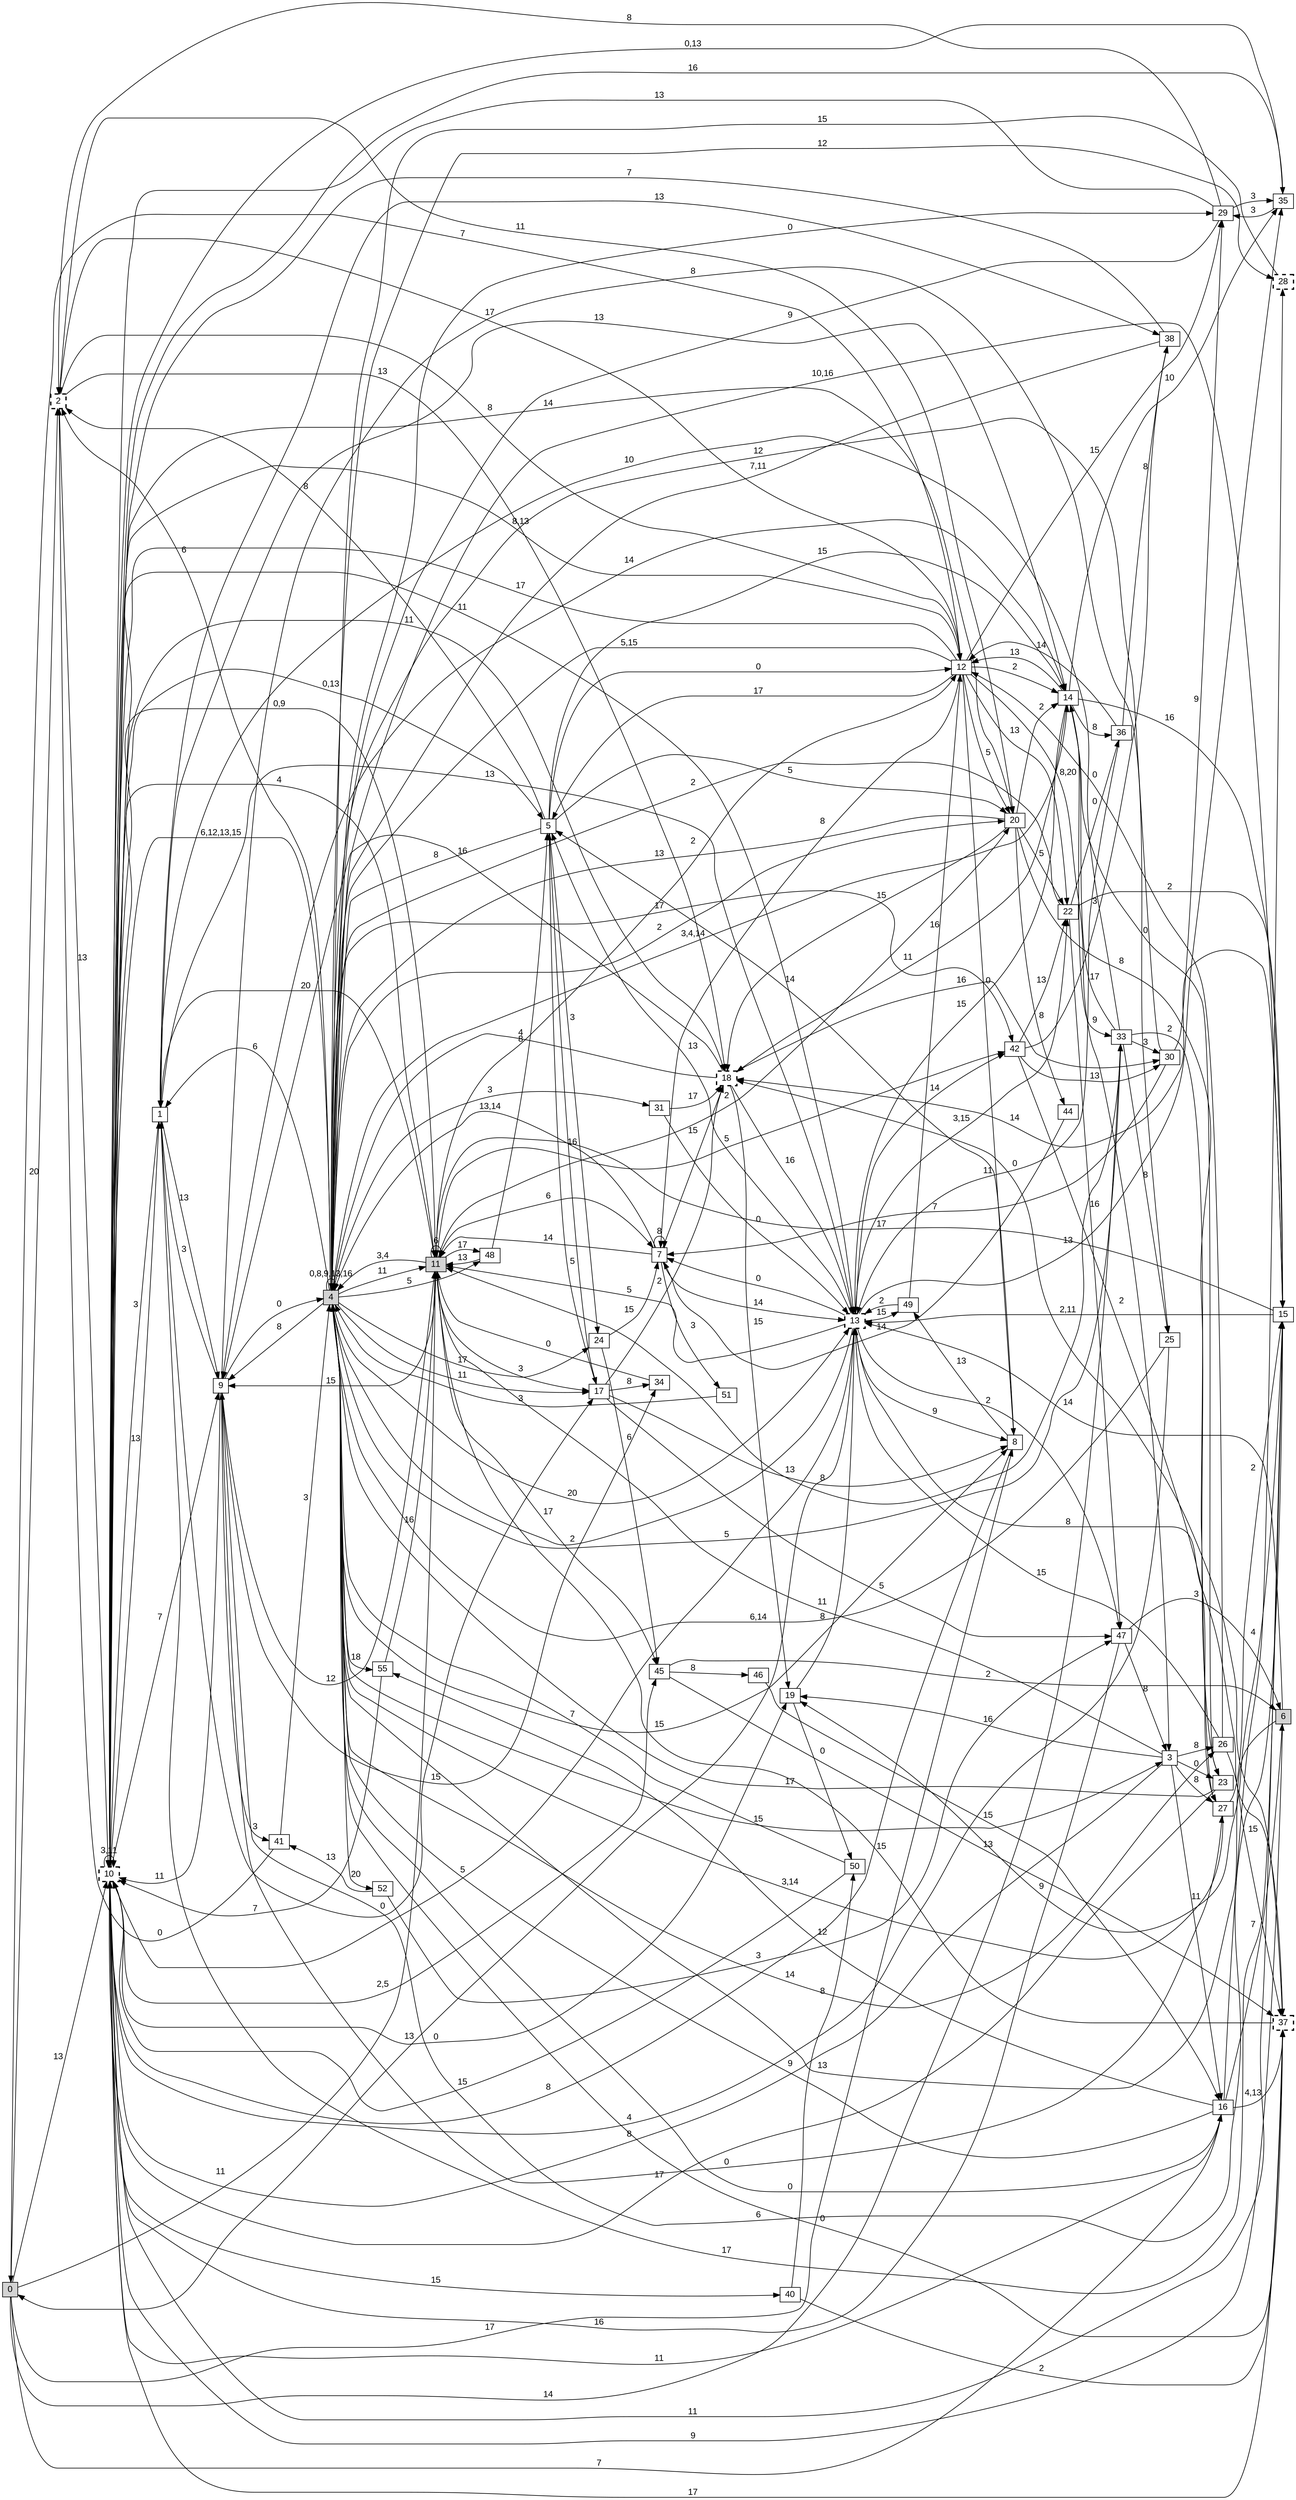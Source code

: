 digraph "NDFA" {
  rankdir=LR
  node [shape=box width=0.1 height=0.1 fontname=Arial]
  edge [fontname=Arial]
/* Estados */
 s0 [label="0" style="filled"] /* I:1 F:0 D:0 */
 s1 [label="1" ] /* I:0 F:0 D:0 */
 s2 [label="2" style="bold,dashed"] /* I:0 F:1 D:0 */
 s3 [label="3" ] /* I:0 F:0 D:0 */
 s4 [label="4" style="filled"] /* I:1 F:0 D:0 */
 s5 [label="5" ] /* I:0 F:0 D:0 */
 s6 [label="6" style="filled"] /* I:1 F:0 D:0 */
 s7 [label="7" ] /* I:0 F:0 D:0 */
 s8 [label="8" ] /* I:0 F:0 D:0 */
 s9 [label="9" ] /* I:0 F:0 D:0 */
 s10 [label="10" style="bold,dashed"] /* I:0 F:1 D:0 */
 s11 [label="11" style="filled"] /* I:1 F:0 D:0 */
 s12 [label="12" ] /* I:0 F:0 D:0 */
 s13 [label="13" style="bold,dashed"] /* I:0 F:1 D:0 */
 s14 [label="14" ] /* I:0 F:0 D:0 */
 s15 [label="15" ] /* I:0 F:0 D:0 */
 s16 [label="16" ] /* I:0 F:0 D:0 */
 s17 [label="17" ] /* I:0 F:0 D:0 */
 s18 [label="18" style="bold,dashed"] /* I:0 F:1 D:0 */
 s19 [label="19" ] /* I:0 F:0 D:0 */
 s20 [label="20" ] /* I:0 F:0 D:0 */
 s22 [label="22" ] /* I:0 F:0 D:0 */
 s23 [label="23" ] /* I:0 F:0 D:0 */
 s24 [label="24" ] /* I:0 F:0 D:0 */
 s25 [label="25" ] /* I:0 F:0 D:0 */
 s26 [label="26" ] /* I:0 F:0 D:0 */
 s27 [label="27" ] /* I:0 F:0 D:0 */
 s28 [label="28" style="bold,dashed"] /* I:0 F:1 D:0 */
 s29 [label="29" ] /* I:0 F:0 D:0 */
 s30 [label="30" ] /* I:0 F:0 D:0 */
 s31 [label="31" ] /* I:0 F:0 D:0 */
 s33 [label="33" ] /* I:0 F:0 D:0 */
 s34 [label="34" ] /* I:0 F:0 D:0 */
 s35 [label="35" ] /* I:0 F:0 D:0 */
 s36 [label="36" ] /* I:0 F:0 D:0 */
 s37 [label="37" style="bold,dashed"] /* I:0 F:1 D:0 */
 s38 [label="38" ] /* I:0 F:0 D:0 */
 s40 [label="40" ] /* I:0 F:0 D:0 */
 s41 [label="41" ] /* I:0 F:0 D:0 */
 s42 [label="42" ] /* I:0 F:0 D:0 */
 s44 [label="44" ] /* I:0 F:0 D:0 */
 s45 [label="45" ] /* I:0 F:0 D:0 */
 s46 [label="46" ] /* I:0 F:0 D:0 */
 s47 [label="47" ] /* I:0 F:0 D:0 */
 s48 [label="48" ] /* I:0 F:0 D:0 */
 s49 [label="49" ] /* I:0 F:0 D:0 */
 s50 [label="50" ] /* I:0 F:0 D:0 */
 s51 [label="51" ] /* I:0 F:0 D:0 */
 s52 [label="52" ] /* I:0 F:0 D:0 */
 s55 [label="55" ] /* I:0 F:0 D:0 */
/* Transiciones */
  s0 -> s2 [label="20"]
  s0 -> s8 [label="17"]
  s0 -> s10 [label="13"]
  s0 -> s11 [label="11"]
  s0 -> s16 [label="7"]
  s0 -> s33 [label="14"]
  s1 -> s9 [label="13"]
  s1 -> s10 [label="3"]
  s1 -> s13 [label="13"]
  s1 -> s14 [label="13"]
  s1 -> s15 [label="17"]
  s1 -> s17 [label="0"]
  s1 -> s38 [label="13"]
  s2 -> s10 [label="13"]
  s2 -> s12 [label="8"]
  s2 -> s18 [label="13"]
  s2 -> s20 [label="11"]
  s3 -> s10 [label="8"]
  s3 -> s11 [label="11"]
  s3 -> s16 [label="11"]
  s3 -> s19 [label="16"]
  s3 -> s23 [label="0"]
  s3 -> s26 [label="8"]
  s3 -> s27 [label="8"]
  s4 -> s1 [label="6"]
  s4 -> s2 [label="6"]
  s4 -> s3 [label="15"]
  s4 -> s4 [label="0,8,9,13,16"]
  s4 -> s8 [label="15"]
  s4 -> s9 [label="8"]
  s4 -> s10 [label="6,12,13,15"]
  s4 -> s11 [label="11"]
  s4 -> s13 [label="20"]
  s4 -> s14 [label="3,4,14"]
  s4 -> s15 [label="10,16"]
  s4 -> s16 [label="0"]
  s4 -> s17 [label="11"]
  s4 -> s20 [label="2"]
  s4 -> s24 [label="17"]
  s4 -> s26 [label="14"]
  s4 -> s28 [label="12"]
  s4 -> s29 [label="0"]
  s4 -> s31 [label="3"]
  s4 -> s33 [label="5"]
  s4 -> s42 [label="17"]
  s4 -> s48 [label="5"]
  s4 -> s52 [label="20"]
  s4 -> s55 [label="18"]
  s5 -> s2 [label="8"]
  s5 -> s4 [label="8"]
  s5 -> s12 [label="0"]
  s5 -> s14 [label="15"]
  s5 -> s17 [label="16"]
  s5 -> s20 [label="5"]
  s5 -> s24 [label="3"]
  s6 -> s4 [label="13"]
  s6 -> s10 [label="9"]
  s6 -> s13 [label="14"]
  s7 -> s4 [label="13,14"]
  s7 -> s7 [label="8"]
  s7 -> s11 [label="14"]
  s7 -> s13 [label="14"]
  s7 -> s18 [label="15"]
  s7 -> s51 [label="3"]
  s8 -> s5 [label="14"]
  s8 -> s10 [label="8"]
  s8 -> s49 [label="13"]
  s9 -> s1 [label="3"]
  s9 -> s4 [label="0"]
  s9 -> s10 [label="11"]
  s9 -> s11 [label="12"]
  s9 -> s25 [label="8"]
  s9 -> s27 [label="0"]
  s9 -> s34 [label="15"]
  s9 -> s41 [label="3"]
  s10 -> s1 [label="13"]
  s10 -> s5 [label="0,13"]
  s10 -> s9 [label="7"]
  s10 -> s10 [label="3,11"]
  s10 -> s11 [label="4"]
  s10 -> s12 [label="8,13"]
  s10 -> s13 [label="11"]
  s10 -> s18 [label="11"]
  s10 -> s19 [label="0"]
  s10 -> s20 [label="14"]
  s10 -> s35 [label="16"]
  s10 -> s40 [label="15"]
  s10 -> s45 [label="2,5"]
  s11 -> s1 [label="20"]
  s11 -> s4 [label="3,4"]
  s11 -> s7 [label="6"]
  s11 -> s9 [label="15"]
  s11 -> s10 [label="0,9"]
  s11 -> s11 [label="6"]
  s11 -> s12 [label="2"]
  s11 -> s17 [label="3"]
  s11 -> s20 [label="2"]
  s11 -> s42 [label="5"]
  s11 -> s45 [label="17"]
  s11 -> s48 [label="17"]
  s12 -> s0 [label="7"]
  s12 -> s2 [label="17"]
  s12 -> s3 [label="8,20"]
  s12 -> s4 [label="5,15"]
  s12 -> s5 [label="17"]
  s12 -> s7 [label="8"]
  s12 -> s8 [label="0"]
  s12 -> s10 [label="17"]
  s12 -> s14 [label="2"]
  s12 -> s20 [label="5"]
  s12 -> s22 [label="13"]
  s12 -> s29 [label="15"]
  s13 -> s0 [label="13"]
  s13 -> s4 [label="2"]
  s13 -> s5 [label="13"]
  s13 -> s7 [label="0"]
  s13 -> s8 [label="9"]
  s13 -> s10 [label="5"]
  s13 -> s11 [label="5"]
  s13 -> s22 [label="3,15"]
  s13 -> s35 [label="13"]
  s13 -> s37 [label="8"]
  s13 -> s42 [label="14"]
  s13 -> s47 [label="2"]
  s13 -> s49 [label="15"]
  s14 -> s9 [label="14"]
  s14 -> s12 [label="13"]
  s14 -> s13 [label="15"]
  s14 -> s15 [label="16"]
  s14 -> s18 [label="11"]
  s14 -> s23 [label="0"]
  s14 -> s33 [label="9"]
  s14 -> s35 [label="10"]
  s14 -> s36 [label="8"]
  s15 -> s9 [label="6"]
  s15 -> s10 [label="11"]
  s15 -> s11 [label="17"]
  s15 -> s13 [label="2,11"]
  s15 -> s18 [label="14"]
  s15 -> s19 [label="9"]
  s16 -> s4 [label="9"]
  s16 -> s6 [label="7"]
  s16 -> s10 [label="11"]
  s16 -> s28 [label="4"]
  s16 -> s37 [label="4,13"]
  s16 -> s55 [label="12"]
  s17 -> s5 [label="5"]
  s17 -> s8 [label="8"]
  s17 -> s18 [label="2"]
  s17 -> s34 [label="8"]
  s17 -> s47 [label="5"]
  s18 -> s4 [label="4"]
  s18 -> s9 [label="16"]
  s18 -> s13 [label="16"]
  s18 -> s19 [label="15"]
  s18 -> s30 [label="16"]
  s19 -> s13 [label="8"]
  s19 -> s50 [label="0"]
  s20 -> s4 [label="13"]
  s20 -> s14 [label="2"]
  s20 -> s18 [label="15"]
  s20 -> s22 [label="5"]
  s20 -> s23 [label="8"]
  s20 -> s44 [label="8"]
  s22 -> s4 [label="2"]
  s22 -> s15 [label="2"]
  s22 -> s36 [label="0"]
  s22 -> s47 [label="16"]
  s23 -> s4 [label="17"]
  s23 -> s10 [label="17"]
  s24 -> s7 [label="15"]
  s24 -> s45 [label="6"]
  s25 -> s4 [label="6,14"]
  s25 -> s10 [label="4"]
  s26 -> s12 [label="0"]
  s26 -> s13 [label="15"]
  s26 -> s37 [label="15"]
  s27 -> s4 [label="3,14"]
  s27 -> s15 [label="2"]
  s28 -> s4 [label="15"]
  s29 -> s2 [label="8"]
  s29 -> s4 [label="9"]
  s29 -> s10 [label="13"]
  s29 -> s35 [label="3"]
  s30 -> s4 [label="12"]
  s30 -> s7 [label="7"]
  s30 -> s29 [label="9"]
  s31 -> s13 [label="0"]
  s31 -> s18 [label="17"]
  s33 -> s1 [label="10"]
  s33 -> s11 [label="13"]
  s33 -> s14 [label="17"]
  s33 -> s25 [label="8"]
  s33 -> s27 [label="2"]
  s33 -> s30 [label="3"]
  s34 -> s11 [label="0"]
  s35 -> s10 [label="0,13"]
  s35 -> s29 [label="3"]
  s36 -> s12 [label="14"]
  s36 -> s13 [label="11"]
  s36 -> s38 [label="8"]
  s37 -> s4 [label="0"]
  s37 -> s10 [label="17"]
  s37 -> s11 [label="15"]
  s37 -> s18 [label="0"]
  s38 -> s4 [label="7,11"]
  s38 -> s10 [label="7"]
  s40 -> s37 [label="2"]
  s40 -> s50 [label="8"]
  s41 -> s2 [label="0"]
  s41 -> s4 [label="3"]
  s42 -> s22 [label="13"]
  s42 -> s27 [label="2"]
  s42 -> s30 [label="13"]
  s42 -> s38 [label="3"]
  s44 -> s7 [label="14"]
  s45 -> s6 [label="2"]
  s45 -> s37 [label="13"]
  s45 -> s46 [label="8"]
  s46 -> s16 [label="15"]
  s47 -> s3 [label="8"]
  s47 -> s6 [label="3"]
  s47 -> s10 [label="16"]
  s48 -> s5 [label="8"]
  s48 -> s11 [label="13"]
  s49 -> s12 [label="16"]
  s49 -> s13 [label="2"]
  s50 -> s4 [label="7"]
  s50 -> s10 [label="15"]
  s51 -> s4 [label="3"]
  s52 -> s41 [label="13"]
  s52 -> s47 [label="3"]
  s55 -> s10 [label="7"]
  s55 -> s11 [label="16"]
}
